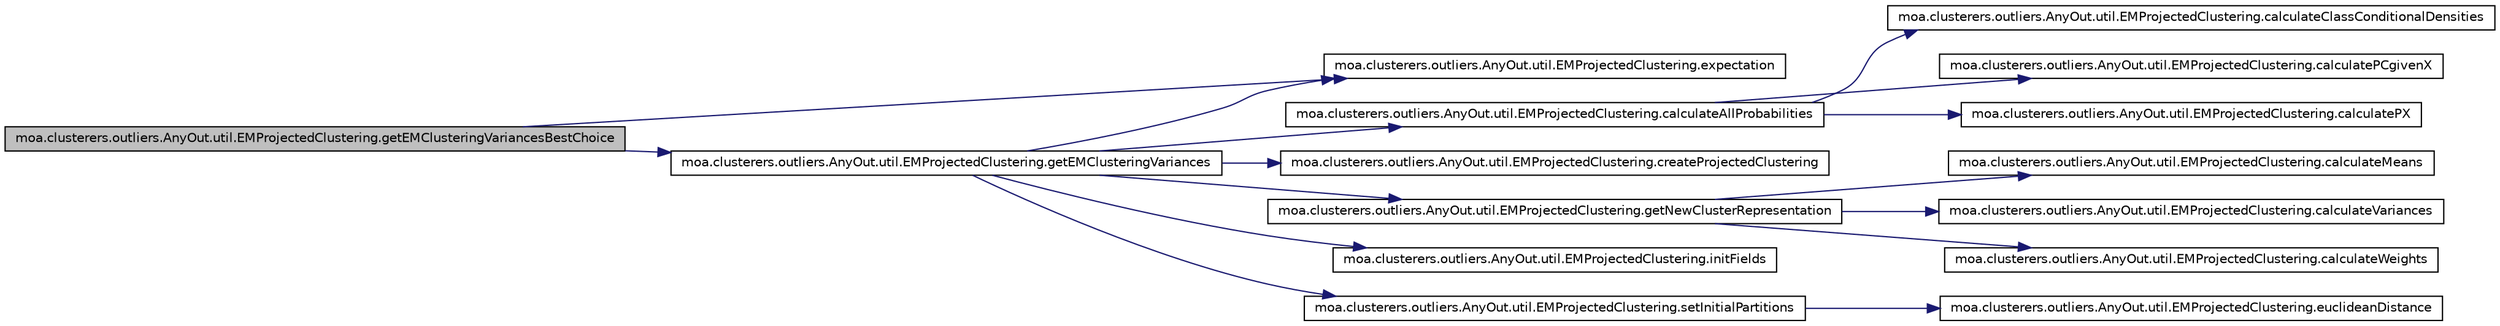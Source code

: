 digraph G
{
  edge [fontname="Helvetica",fontsize="10",labelfontname="Helvetica",labelfontsize="10"];
  node [fontname="Helvetica",fontsize="10",shape=record];
  rankdir=LR;
  Node1 [label="moa.clusterers.outliers.AnyOut.util.EMProjectedClustering.getEMClusteringVariancesBestChoice",height=0.2,width=0.4,color="black", fillcolor="grey75", style="filled" fontcolor="black"];
  Node1 -> Node2 [color="midnightblue",fontsize="10",style="solid",fontname="Helvetica"];
  Node2 [label="moa.clusterers.outliers.AnyOut.util.EMProjectedClustering.expectation",height=0.2,width=0.4,color="black", fillcolor="white", style="filled",URL="$classmoa_1_1clusterers_1_1outliers_1_1AnyOut_1_1util_1_1EMProjectedClustering.html#aeeabcce17c0ac621f06340869a8569ea"];
  Node1 -> Node3 [color="midnightblue",fontsize="10",style="solid",fontname="Helvetica"];
  Node3 [label="moa.clusterers.outliers.AnyOut.util.EMProjectedClustering.getEMClusteringVariances",height=0.2,width=0.4,color="black", fillcolor="white", style="filled",URL="$classmoa_1_1clusterers_1_1outliers_1_1AnyOut_1_1util_1_1EMProjectedClustering.html#ab898a19a73944d94c736fec1f1ab388b",tooltip="Performs an EM clustering on the provided data set !! Only the variances are calculated..."];
  Node3 -> Node4 [color="midnightblue",fontsize="10",style="solid",fontname="Helvetica"];
  Node4 [label="moa.clusterers.outliers.AnyOut.util.EMProjectedClustering.calculateAllProbabilities",height=0.2,width=0.4,color="black", fillcolor="white", style="filled",URL="$classmoa_1_1clusterers_1_1outliers_1_1AnyOut_1_1util_1_1EMProjectedClustering.html#a169309599d0902ee10df02eaec0dad14"];
  Node4 -> Node5 [color="midnightblue",fontsize="10",style="solid",fontname="Helvetica"];
  Node5 [label="moa.clusterers.outliers.AnyOut.util.EMProjectedClustering.calculateClassConditionalDensities",height=0.2,width=0.4,color="black", fillcolor="white", style="filled",URL="$classmoa_1_1clusterers_1_1outliers_1_1AnyOut_1_1util_1_1EMProjectedClustering.html#a6c460f2a9a035311a0772c3b7e0ce2a9"];
  Node4 -> Node6 [color="midnightblue",fontsize="10",style="solid",fontname="Helvetica"];
  Node6 [label="moa.clusterers.outliers.AnyOut.util.EMProjectedClustering.calculatePCgivenX",height=0.2,width=0.4,color="black", fillcolor="white", style="filled",URL="$classmoa_1_1clusterers_1_1outliers_1_1AnyOut_1_1util_1_1EMProjectedClustering.html#a98c7108e991af28d7d51e86da169e67d"];
  Node4 -> Node7 [color="midnightblue",fontsize="10",style="solid",fontname="Helvetica"];
  Node7 [label="moa.clusterers.outliers.AnyOut.util.EMProjectedClustering.calculatePX",height=0.2,width=0.4,color="black", fillcolor="white", style="filled",URL="$classmoa_1_1clusterers_1_1outliers_1_1AnyOut_1_1util_1_1EMProjectedClustering.html#a443447fd9d1a28780aac32d5f95b3e9a"];
  Node3 -> Node8 [color="midnightblue",fontsize="10",style="solid",fontname="Helvetica"];
  Node8 [label="moa.clusterers.outliers.AnyOut.util.EMProjectedClustering.createProjectedClustering",height=0.2,width=0.4,color="black", fillcolor="white", style="filled",URL="$classmoa_1_1clusterers_1_1outliers_1_1AnyOut_1_1util_1_1EMProjectedClustering.html#a5cafcd34d398d50995fe51ffd600d823"];
  Node3 -> Node2 [color="midnightblue",fontsize="10",style="solid",fontname="Helvetica"];
  Node3 -> Node9 [color="midnightblue",fontsize="10",style="solid",fontname="Helvetica"];
  Node9 [label="moa.clusterers.outliers.AnyOut.util.EMProjectedClustering.getNewClusterRepresentation",height=0.2,width=0.4,color="black", fillcolor="white", style="filled",URL="$classmoa_1_1clusterers_1_1outliers_1_1AnyOut_1_1util_1_1EMProjectedClustering.html#a2cce2ef8852bdf06bf171bfbd17b6190"];
  Node9 -> Node10 [color="midnightblue",fontsize="10",style="solid",fontname="Helvetica"];
  Node10 [label="moa.clusterers.outliers.AnyOut.util.EMProjectedClustering.calculateMeans",height=0.2,width=0.4,color="black", fillcolor="white", style="filled",URL="$classmoa_1_1clusterers_1_1outliers_1_1AnyOut_1_1util_1_1EMProjectedClustering.html#a2a52d374d44335a99fd953edeb73e087"];
  Node9 -> Node11 [color="midnightblue",fontsize="10",style="solid",fontname="Helvetica"];
  Node11 [label="moa.clusterers.outliers.AnyOut.util.EMProjectedClustering.calculateVariances",height=0.2,width=0.4,color="black", fillcolor="white", style="filled",URL="$classmoa_1_1clusterers_1_1outliers_1_1AnyOut_1_1util_1_1EMProjectedClustering.html#ad61bacc93bedefd78b0cfa665b1ee079"];
  Node9 -> Node12 [color="midnightblue",fontsize="10",style="solid",fontname="Helvetica"];
  Node12 [label="moa.clusterers.outliers.AnyOut.util.EMProjectedClustering.calculateWeights",height=0.2,width=0.4,color="black", fillcolor="white", style="filled",URL="$classmoa_1_1clusterers_1_1outliers_1_1AnyOut_1_1util_1_1EMProjectedClustering.html#a6c72dca1dfd3605da1f6ba961849e718"];
  Node3 -> Node13 [color="midnightblue",fontsize="10",style="solid",fontname="Helvetica"];
  Node13 [label="moa.clusterers.outliers.AnyOut.util.EMProjectedClustering.initFields",height=0.2,width=0.4,color="black", fillcolor="white", style="filled",URL="$classmoa_1_1clusterers_1_1outliers_1_1AnyOut_1_1util_1_1EMProjectedClustering.html#a7689817f6fe07b5e76681c7939c8e515"];
  Node3 -> Node14 [color="midnightblue",fontsize="10",style="solid",fontname="Helvetica"];
  Node14 [label="moa.clusterers.outliers.AnyOut.util.EMProjectedClustering.setInitialPartitions",height=0.2,width=0.4,color="black", fillcolor="white", style="filled",URL="$classmoa_1_1clusterers_1_1outliers_1_1AnyOut_1_1util_1_1EMProjectedClustering.html#ae25c59afad1196b0bf7742a5cf015c07",tooltip="creates an initial partitioning"];
  Node14 -> Node15 [color="midnightblue",fontsize="10",style="solid",fontname="Helvetica"];
  Node15 [label="moa.clusterers.outliers.AnyOut.util.EMProjectedClustering.euclideanDistance",height=0.2,width=0.4,color="black", fillcolor="white", style="filled",URL="$classmoa_1_1clusterers_1_1outliers_1_1AnyOut_1_1util_1_1EMProjectedClustering.html#af6d6f95b9b834320dd5a064c66589d28"];
}
